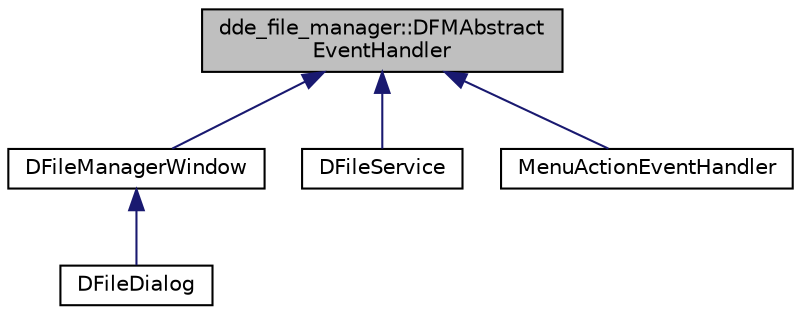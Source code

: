 digraph "dde_file_manager::DFMAbstractEventHandler"
{
  edge [fontname="Helvetica",fontsize="10",labelfontname="Helvetica",labelfontsize="10"];
  node [fontname="Helvetica",fontsize="10",shape=record];
  Node0 [label="dde_file_manager::DFMAbstract\lEventHandler",height=0.2,width=0.4,color="black", fillcolor="grey75", style="filled", fontcolor="black"];
  Node0 -> Node1 [dir="back",color="midnightblue",fontsize="10",style="solid",fontname="Helvetica"];
  Node1 [label="DFileManagerWindow",height=0.2,width=0.4,color="black", fillcolor="white", style="filled",URL="$class_d_file_manager_window.html"];
  Node1 -> Node2 [dir="back",color="midnightblue",fontsize="10",style="solid",fontname="Helvetica"];
  Node2 [label="DFileDialog",height=0.2,width=0.4,color="black", fillcolor="white", style="filled",URL="$class_d_file_dialog.html"];
  Node0 -> Node3 [dir="back",color="midnightblue",fontsize="10",style="solid",fontname="Helvetica"];
  Node3 [label="DFileService",height=0.2,width=0.4,color="black", fillcolor="white", style="filled",URL="$class_d_file_service.html"];
  Node0 -> Node4 [dir="back",color="midnightblue",fontsize="10",style="solid",fontname="Helvetica"];
  Node4 [label="MenuActionEventHandler",height=0.2,width=0.4,color="black", fillcolor="white", style="filled",URL="$class_menu_action_event_handler.html"];
}
